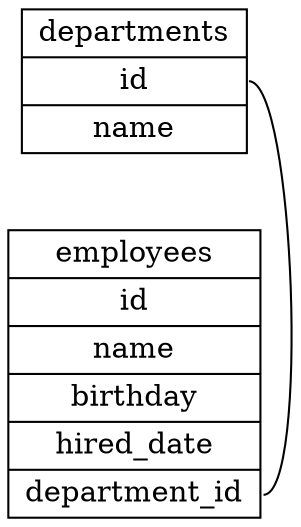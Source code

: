 digraph erd{
    node[shape=record];
    employees[label="{employees|id|name|birthday|hired_date|<department_id>department_id}"];
    departments[label="{departments|<id>id|name}"];
    departments:id->employees:department_id[dir=none];
}
